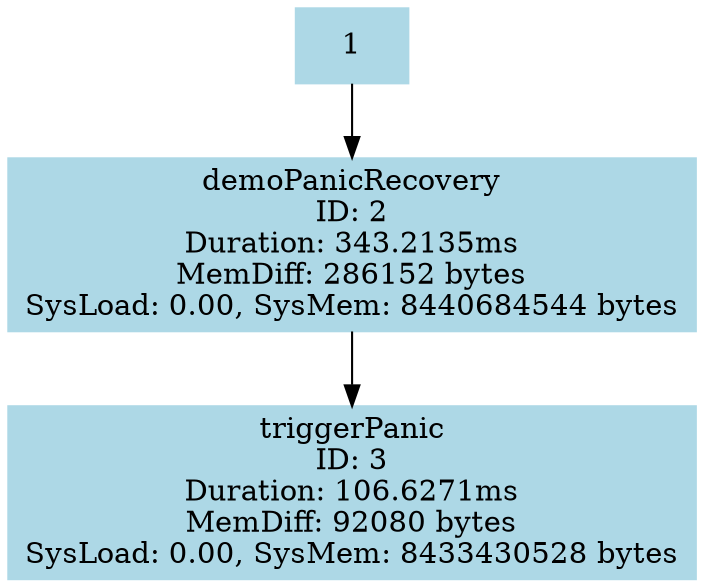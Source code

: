 digraph CallGraph {
  node [shape=box, style=filled, color="lightblue"];
  3 [label="triggerPanic\nID: 3\nDuration: 106.6271ms\nMemDiff: 92080 bytes\nSysLoad: 0.00, SysMem: 8433430528 bytes"];
  2 [label="demoPanicRecovery\nID: 2\nDuration: 343.2135ms\nMemDiff: 286152 bytes\nSysLoad: 0.00, SysMem: 8440684544 bytes"];
  2 -> 3;
  1 -> 2;
}
